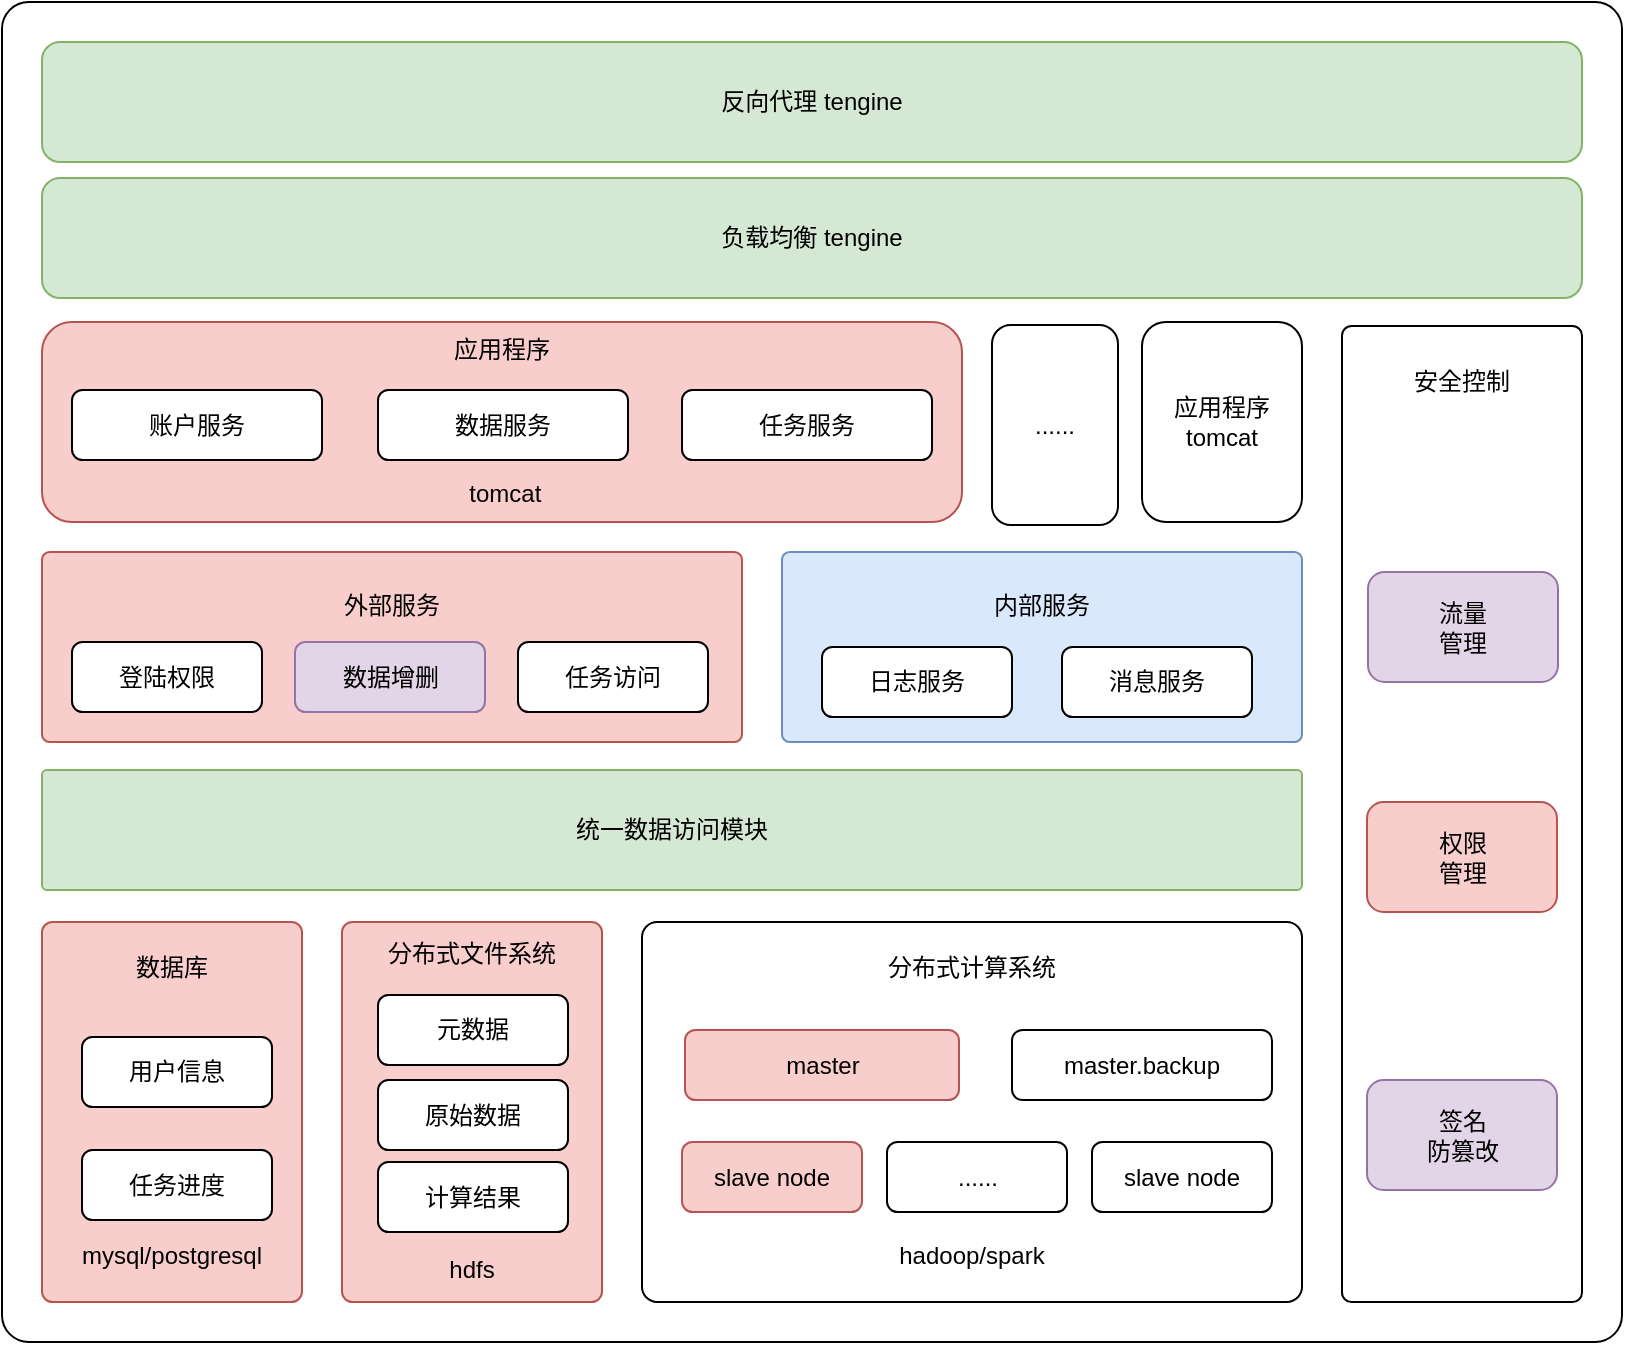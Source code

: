 <mxfile version="10.6.3" type="github"><diagram id="ZeXkf-WjY6-RCgX1WEJ2" name="Page-1"><mxGraphModel dx="882" dy="796" grid="1" gridSize="10" guides="1" tooltips="1" connect="1" arrows="1" fold="1" page="1" pageScale="1" pageWidth="827" pageHeight="1169" math="0" shadow="0"><root><mxCell id="0"/><mxCell id="1" parent="0"/><mxCell id="oNc_YXid-70uqvPyTXNO-2" value="" style="rounded=1;whiteSpace=wrap;html=1;direction=west;fillColor=#ffffff;shadow=0;comic=0;glass=0;arcSize=2;" vertex="1" parent="1"><mxGeometry x="60" y="150" width="810" height="670" as="geometry"/></mxCell><mxCell id="oNc_YXid-70uqvPyTXNO-3" value="反向代理 tengine" style="rounded=1;whiteSpace=wrap;html=1;fillColor=#d5e8d4;strokeColor=#82b366;" vertex="1" parent="1"><mxGeometry x="80" y="170" width="770" height="60" as="geometry"/></mxCell><mxCell id="oNc_YXid-70uqvPyTXNO-4" value="负载均衡 tengine" style="rounded=1;whiteSpace=wrap;html=1;fillColor=#d5e8d4;strokeColor=#82b366;" vertex="1" parent="1"><mxGeometry x="80" y="238" width="770" height="60" as="geometry"/></mxCell><mxCell id="oNc_YXid-70uqvPyTXNO-5" value="应用程序&lt;br&gt;&lt;br&gt;&lt;br&gt;&lt;br&gt;&lt;br&gt;&amp;nbsp;tomcat" style="rounded=1;whiteSpace=wrap;html=1;fillColor=#f8cecc;strokeColor=#b85450;" vertex="1" parent="1"><mxGeometry x="80" y="310" width="460" height="100" as="geometry"/></mxCell><mxCell id="oNc_YXid-70uqvPyTXNO-6" value="应用程序 tomcat" style="rounded=1;whiteSpace=wrap;html=1;" vertex="1" parent="1"><mxGeometry x="630" y="310" width="80" height="100" as="geometry"/></mxCell><mxCell id="oNc_YXid-70uqvPyTXNO-7" value="......" style="rounded=1;whiteSpace=wrap;html=1;" vertex="1" parent="1"><mxGeometry x="555" y="311.5" width="63" height="100" as="geometry"/></mxCell><mxCell id="oNc_YXid-70uqvPyTXNO-8" value="统一数据访问模块" style="rounded=1;whiteSpace=wrap;html=1;fillColor=#d5e8d4;strokeColor=#82b366;arcSize=4;" vertex="1" parent="1"><mxGeometry x="80" y="534" width="630" height="60" as="geometry"/></mxCell><mxCell id="oNc_YXid-70uqvPyTXNO-9" value="数据库&lt;br&gt;&amp;nbsp;&amp;nbsp;&lt;br&gt;&lt;br&gt;&lt;br&gt;&lt;br&gt;&lt;br&gt;&lt;br&gt;&lt;br&gt;&lt;br&gt;&lt;br&gt;mysql/postgresql" style="rounded=1;whiteSpace=wrap;html=1;fillColor=#f8cecc;strokeColor=#b85450;arcSize=4;" vertex="1" parent="1"><mxGeometry x="80" y="610" width="130" height="190" as="geometry"/></mxCell><mxCell id="oNc_YXid-70uqvPyTXNO-10" value="分布式文件系统&lt;br&gt;&lt;br&gt;&lt;br&gt;&lt;br&gt;&lt;br&gt;&lt;br&gt;&lt;br&gt;&lt;br&gt;&lt;br&gt;&lt;br&gt;&lt;br&gt;hdfs&lt;br&gt;" style="rounded=1;whiteSpace=wrap;html=1;fillColor=#f8cecc;strokeColor=#b85450;arcSize=4;" vertex="1" parent="1"><mxGeometry x="230" y="610" width="130" height="190" as="geometry"/></mxCell><mxCell id="oNc_YXid-70uqvPyTXNO-11" value="分布式计算系统&lt;br&gt;&lt;br&gt;&lt;br&gt;&lt;br&gt;&lt;br&gt;&lt;br&gt;&lt;br&gt;&lt;br&gt;&lt;br&gt;&lt;br&gt;hadoop/spark&lt;br&gt;" style="rounded=1;whiteSpace=wrap;html=1;arcSize=4;" vertex="1" parent="1"><mxGeometry x="380" y="610" width="330" height="190" as="geometry"/></mxCell><mxCell id="oNc_YXid-70uqvPyTXNO-20" value="账户服务" style="rounded=1;whiteSpace=wrap;html=1;" vertex="1" parent="1"><mxGeometry x="95" y="344" width="125" height="35" as="geometry"/></mxCell><mxCell id="oNc_YXid-70uqvPyTXNO-21" value="数据服务" style="rounded=1;whiteSpace=wrap;html=1;" vertex="1" parent="1"><mxGeometry x="248" y="344" width="125" height="35" as="geometry"/></mxCell><mxCell id="oNc_YXid-70uqvPyTXNO-22" value="任务服务" style="rounded=1;whiteSpace=wrap;html=1;" vertex="1" parent="1"><mxGeometry x="400" y="344" width="125" height="35" as="geometry"/></mxCell><mxCell id="oNc_YXid-70uqvPyTXNO-24" value="外部服务&lt;br&gt;&lt;br&gt;&lt;br&gt;&lt;br&gt;" style="rounded=1;whiteSpace=wrap;html=1;fillColor=#f8cecc;strokeColor=#b85450;arcSize=4;" vertex="1" parent="1"><mxGeometry x="80" y="425" width="350" height="95" as="geometry"/></mxCell><mxCell id="oNc_YXid-70uqvPyTXNO-25" value="内部服务&lt;br&gt;&lt;br&gt;&lt;br&gt;&lt;br&gt;" style="rounded=1;whiteSpace=wrap;html=1;fillColor=#dae8fc;strokeColor=#6c8ebf;arcSize=4;" vertex="1" parent="1"><mxGeometry x="450" y="425" width="260" height="95" as="geometry"/></mxCell><mxCell id="oNc_YXid-70uqvPyTXNO-26" value="登陆权限" style="rounded=1;whiteSpace=wrap;html=1;" vertex="1" parent="1"><mxGeometry x="95" y="470" width="95" height="35" as="geometry"/></mxCell><mxCell id="oNc_YXid-70uqvPyTXNO-27" value="数据增删" style="rounded=1;whiteSpace=wrap;html=1;fillColor=#e1d5e7;strokeColor=#9673a6;" vertex="1" parent="1"><mxGeometry x="206.5" y="470" width="95" height="35" as="geometry"/></mxCell><mxCell id="oNc_YXid-70uqvPyTXNO-28" value="任务访问" style="rounded=1;whiteSpace=wrap;html=1;" vertex="1" parent="1"><mxGeometry x="318" y="470" width="95" height="35" as="geometry"/></mxCell><mxCell id="oNc_YXid-70uqvPyTXNO-29" value="日志服务" style="rounded=1;whiteSpace=wrap;html=1;" vertex="1" parent="1"><mxGeometry x="470" y="472.5" width="95" height="35" as="geometry"/></mxCell><mxCell id="oNc_YXid-70uqvPyTXNO-30" value="消息服务" style="rounded=1;whiteSpace=wrap;html=1;" vertex="1" parent="1"><mxGeometry x="590" y="472.5" width="95" height="35" as="geometry"/></mxCell><mxCell id="oNc_YXid-70uqvPyTXNO-33" value="用户信息" style="rounded=1;whiteSpace=wrap;html=1;" vertex="1" parent="1"><mxGeometry x="100" y="667.5" width="95" height="35" as="geometry"/></mxCell><mxCell id="oNc_YXid-70uqvPyTXNO-35" value="任务进度" style="rounded=1;whiteSpace=wrap;html=1;" vertex="1" parent="1"><mxGeometry x="100" y="724" width="95" height="35" as="geometry"/></mxCell><mxCell id="oNc_YXid-70uqvPyTXNO-36" value="元数据" style="rounded=1;whiteSpace=wrap;html=1;" vertex="1" parent="1"><mxGeometry x="248" y="646.5" width="95" height="35" as="geometry"/></mxCell><mxCell id="oNc_YXid-70uqvPyTXNO-37" value="原始数据" style="rounded=1;whiteSpace=wrap;html=1;" vertex="1" parent="1"><mxGeometry x="248" y="689" width="95" height="35" as="geometry"/></mxCell><mxCell id="oNc_YXid-70uqvPyTXNO-38" value="计算结果" style="rounded=1;whiteSpace=wrap;html=1;" vertex="1" parent="1"><mxGeometry x="248" y="730" width="95" height="35" as="geometry"/></mxCell><mxCell id="oNc_YXid-70uqvPyTXNO-39" value="master" style="rounded=1;whiteSpace=wrap;html=1;fillColor=#f8cecc;strokeColor=#b85450;" vertex="1" parent="1"><mxGeometry x="401.5" y="664" width="137" height="35" as="geometry"/></mxCell><mxCell id="oNc_YXid-70uqvPyTXNO-40" value="master.backup" style="rounded=1;whiteSpace=wrap;html=1;" vertex="1" parent="1"><mxGeometry x="565" y="664" width="130" height="35" as="geometry"/></mxCell><mxCell id="oNc_YXid-70uqvPyTXNO-41" value="slave node" style="rounded=1;whiteSpace=wrap;html=1;fillColor=#f8cecc;strokeColor=#b85450;" vertex="1" parent="1"><mxGeometry x="400" y="720" width="90" height="35" as="geometry"/></mxCell><mxCell id="oNc_YXid-70uqvPyTXNO-42" value="......" style="rounded=1;whiteSpace=wrap;html=1;" vertex="1" parent="1"><mxGeometry x="502.5" y="720" width="90" height="35" as="geometry"/></mxCell><mxCell id="oNc_YXid-70uqvPyTXNO-43" value="slave node" style="rounded=1;whiteSpace=wrap;html=1;" vertex="1" parent="1"><mxGeometry x="605" y="720" width="90" height="35" as="geometry"/></mxCell><mxCell id="oNc_YXid-70uqvPyTXNO-44" value="安全控制&lt;br&gt;&lt;br&gt;&lt;br&gt;&lt;br&gt;&lt;br&gt;&lt;br&gt;&lt;br&gt;&lt;br&gt;&lt;br&gt;&lt;br&gt;&lt;br&gt;&lt;br&gt;&lt;br&gt;&lt;br&gt;&lt;br&gt;&lt;br&gt;&lt;br&gt;&lt;br&gt;&lt;br&gt;&lt;br&gt;&lt;br&gt;&lt;br&gt;&lt;br&gt;&lt;br&gt;&lt;br&gt;&lt;br&gt;&lt;br&gt;&lt;br&gt;&lt;br&gt;&lt;br&gt;&lt;br&gt;" style="rounded=1;whiteSpace=wrap;html=1;arcSize=4;" vertex="1" parent="1"><mxGeometry x="730" y="312" width="120" height="488" as="geometry"/></mxCell><mxCell id="oNc_YXid-70uqvPyTXNO-45" value="流量&lt;br&gt;管理" style="rounded=1;whiteSpace=wrap;html=1;fillColor=#e1d5e7;strokeColor=#9673a6;" vertex="1" parent="1"><mxGeometry x="743" y="435" width="95" height="55" as="geometry"/></mxCell><mxCell id="oNc_YXid-70uqvPyTXNO-48" value="权限&lt;br&gt;管理&lt;br&gt;" style="rounded=1;whiteSpace=wrap;html=1;fillColor=#f8cecc;strokeColor=#b85450;" vertex="1" parent="1"><mxGeometry x="742.5" y="550" width="95" height="55" as="geometry"/></mxCell><mxCell id="oNc_YXid-70uqvPyTXNO-49" value="签名&lt;br&gt;防篡改" style="rounded=1;whiteSpace=wrap;html=1;fillColor=#e1d5e7;strokeColor=#9673a6;" vertex="1" parent="1"><mxGeometry x="742.5" y="689" width="95" height="55" as="geometry"/></mxCell></root></mxGraphModel></diagram></mxfile>